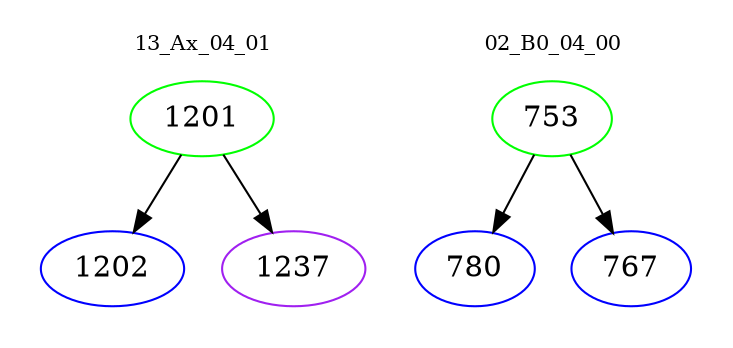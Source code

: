 digraph{
subgraph cluster_0 {
color = white
label = "13_Ax_04_01";
fontsize=10;
T0_1201 [label="1201", color="green"]
T0_1201 -> T0_1202 [color="black"]
T0_1202 [label="1202", color="blue"]
T0_1201 -> T0_1237 [color="black"]
T0_1237 [label="1237", color="purple"]
}
subgraph cluster_1 {
color = white
label = "02_B0_04_00";
fontsize=10;
T1_753 [label="753", color="green"]
T1_753 -> T1_780 [color="black"]
T1_780 [label="780", color="blue"]
T1_753 -> T1_767 [color="black"]
T1_767 [label="767", color="blue"]
}
}
